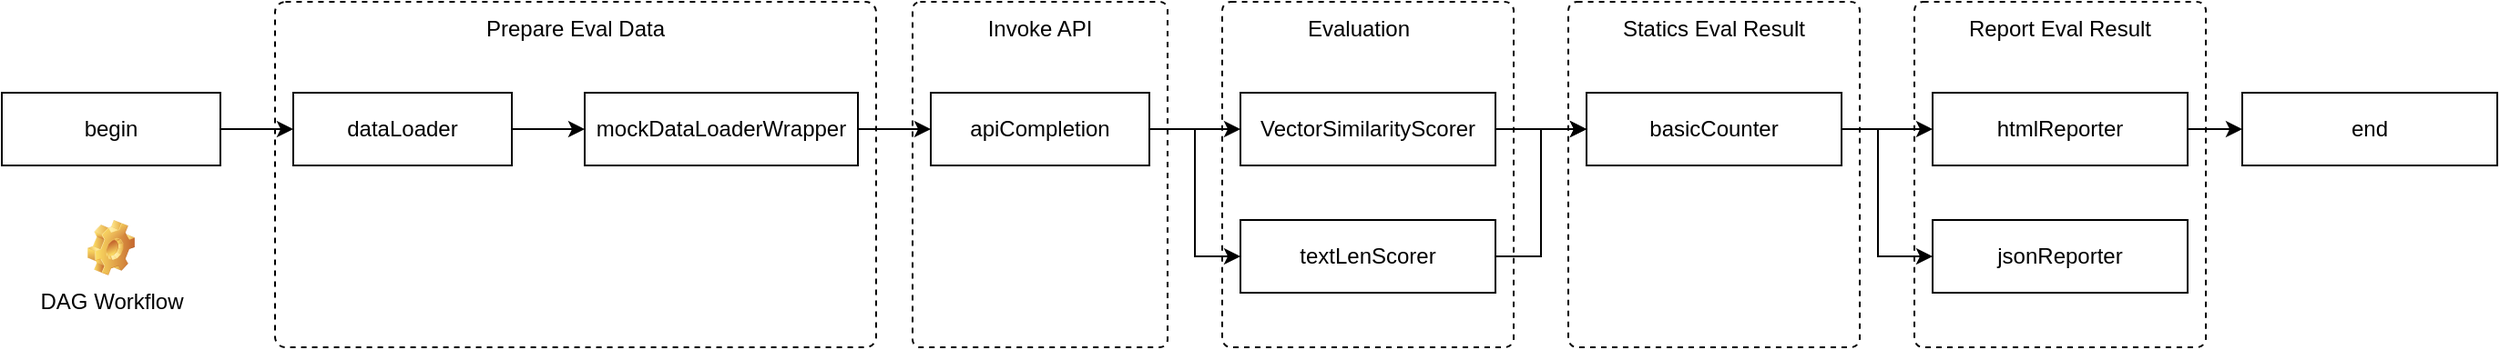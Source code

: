 <mxfile version="24.6.4" type="device">
  <diagram name="第 1 页" id="K_grcRUAoJ6J7aH7MlhZ">
    <mxGraphModel dx="1242" dy="779" grid="1" gridSize="10" guides="1" tooltips="1" connect="1" arrows="1" fold="1" page="1" pageScale="1" pageWidth="827" pageHeight="1169" background="none" math="0" shadow="0">
      <root>
        <mxCell id="0" />
        <mxCell id="1" parent="0" />
        <mxCell id="-gM-_WCECnzLIFOU0RRn-31" value="" style="rounded=1;whiteSpace=wrap;html=1;dashed=1;arcSize=3;" vertex="1" parent="1">
          <mxGeometry x="1080" y="150" width="160" height="190" as="geometry" />
        </mxCell>
        <mxCell id="-gM-_WCECnzLIFOU0RRn-29" value="" style="rounded=1;whiteSpace=wrap;html=1;dashed=1;arcSize=3;" vertex="1" parent="1">
          <mxGeometry x="890" y="150" width="160" height="190" as="geometry" />
        </mxCell>
        <mxCell id="-gM-_WCECnzLIFOU0RRn-27" value="" style="rounded=1;whiteSpace=wrap;html=1;dashed=1;arcSize=3;" vertex="1" parent="1">
          <mxGeometry x="700" y="150" width="160" height="190" as="geometry" />
        </mxCell>
        <mxCell id="-gM-_WCECnzLIFOU0RRn-25" value="" style="rounded=1;whiteSpace=wrap;html=1;dashed=1;arcSize=3;" vertex="1" parent="1">
          <mxGeometry x="530" y="150" width="140" height="190" as="geometry" />
        </mxCell>
        <mxCell id="-gM-_WCECnzLIFOU0RRn-23" value="" style="rounded=1;whiteSpace=wrap;html=1;dashed=1;arcSize=3;" vertex="1" parent="1">
          <mxGeometry x="180" y="150" width="330" height="190" as="geometry" />
        </mxCell>
        <mxCell id="-gM-_WCECnzLIFOU0RRn-3" value="" style="edgeStyle=orthogonalEdgeStyle;rounded=0;orthogonalLoop=1;jettySize=auto;html=1;" edge="1" parent="1" source="-gM-_WCECnzLIFOU0RRn-1" target="-gM-_WCECnzLIFOU0RRn-2">
          <mxGeometry relative="1" as="geometry" />
        </mxCell>
        <mxCell id="-gM-_WCECnzLIFOU0RRn-1" value="begin" style="rounded=0;whiteSpace=wrap;html=1;" vertex="1" parent="1">
          <mxGeometry x="30" y="200" width="120" height="40" as="geometry" />
        </mxCell>
        <mxCell id="-gM-_WCECnzLIFOU0RRn-5" value="" style="edgeStyle=orthogonalEdgeStyle;rounded=0;orthogonalLoop=1;jettySize=auto;html=1;" edge="1" parent="1" source="-gM-_WCECnzLIFOU0RRn-2" target="-gM-_WCECnzLIFOU0RRn-4">
          <mxGeometry relative="1" as="geometry" />
        </mxCell>
        <mxCell id="-gM-_WCECnzLIFOU0RRn-2" value="dataLoader" style="rounded=0;whiteSpace=wrap;html=1;" vertex="1" parent="1">
          <mxGeometry x="190" y="200" width="120" height="40" as="geometry" />
        </mxCell>
        <mxCell id="-gM-_WCECnzLIFOU0RRn-7" value="" style="edgeStyle=orthogonalEdgeStyle;rounded=0;orthogonalLoop=1;jettySize=auto;html=1;" edge="1" parent="1" source="-gM-_WCECnzLIFOU0RRn-4" target="-gM-_WCECnzLIFOU0RRn-6">
          <mxGeometry relative="1" as="geometry" />
        </mxCell>
        <mxCell id="-gM-_WCECnzLIFOU0RRn-4" value="mockDataLoaderWrapper" style="rounded=0;whiteSpace=wrap;html=1;" vertex="1" parent="1">
          <mxGeometry x="350" y="200" width="150" height="40" as="geometry" />
        </mxCell>
        <mxCell id="-gM-_WCECnzLIFOU0RRn-15" value="" style="edgeStyle=orthogonalEdgeStyle;rounded=0;orthogonalLoop=1;jettySize=auto;html=1;" edge="1" parent="1" source="-gM-_WCECnzLIFOU0RRn-6" target="-gM-_WCECnzLIFOU0RRn-8">
          <mxGeometry relative="1" as="geometry" />
        </mxCell>
        <mxCell id="-gM-_WCECnzLIFOU0RRn-16" style="edgeStyle=orthogonalEdgeStyle;rounded=0;orthogonalLoop=1;jettySize=auto;html=1;exitX=1;exitY=0.5;exitDx=0;exitDy=0;entryX=0;entryY=0.5;entryDx=0;entryDy=0;" edge="1" parent="1" source="-gM-_WCECnzLIFOU0RRn-6" target="-gM-_WCECnzLIFOU0RRn-11">
          <mxGeometry relative="1" as="geometry" />
        </mxCell>
        <mxCell id="-gM-_WCECnzLIFOU0RRn-6" value="apiCompletion" style="rounded=0;whiteSpace=wrap;html=1;" vertex="1" parent="1">
          <mxGeometry x="540" y="200" width="120" height="40" as="geometry" />
        </mxCell>
        <mxCell id="-gM-_WCECnzLIFOU0RRn-13" value="" style="edgeStyle=orthogonalEdgeStyle;rounded=0;orthogonalLoop=1;jettySize=auto;html=1;" edge="1" parent="1" source="-gM-_WCECnzLIFOU0RRn-8" target="-gM-_WCECnzLIFOU0RRn-12">
          <mxGeometry relative="1" as="geometry" />
        </mxCell>
        <mxCell id="-gM-_WCECnzLIFOU0RRn-8" value="VectorSimilarityScorer" style="rounded=0;whiteSpace=wrap;html=1;" vertex="1" parent="1">
          <mxGeometry x="710" y="200" width="140" height="40" as="geometry" />
        </mxCell>
        <mxCell id="-gM-_WCECnzLIFOU0RRn-34" style="edgeStyle=orthogonalEdgeStyle;rounded=0;orthogonalLoop=1;jettySize=auto;html=1;exitX=1;exitY=0.5;exitDx=0;exitDy=0;entryX=0;entryY=0.5;entryDx=0;entryDy=0;" edge="1" parent="1" source="-gM-_WCECnzLIFOU0RRn-11" target="-gM-_WCECnzLIFOU0RRn-12">
          <mxGeometry relative="1" as="geometry" />
        </mxCell>
        <mxCell id="-gM-_WCECnzLIFOU0RRn-11" value="textLenScorer" style="rounded=0;whiteSpace=wrap;html=1;" vertex="1" parent="1">
          <mxGeometry x="710" y="270" width="140" height="40" as="geometry" />
        </mxCell>
        <mxCell id="-gM-_WCECnzLIFOU0RRn-21" value="" style="edgeStyle=orthogonalEdgeStyle;rounded=0;orthogonalLoop=1;jettySize=auto;html=1;" edge="1" parent="1" source="-gM-_WCECnzLIFOU0RRn-12" target="-gM-_WCECnzLIFOU0RRn-17">
          <mxGeometry relative="1" as="geometry" />
        </mxCell>
        <mxCell id="-gM-_WCECnzLIFOU0RRn-22" style="edgeStyle=orthogonalEdgeStyle;rounded=0;orthogonalLoop=1;jettySize=auto;html=1;exitX=1;exitY=0.5;exitDx=0;exitDy=0;entryX=0;entryY=0.5;entryDx=0;entryDy=0;" edge="1" parent="1" source="-gM-_WCECnzLIFOU0RRn-12" target="-gM-_WCECnzLIFOU0RRn-18">
          <mxGeometry relative="1" as="geometry">
            <Array as="points">
              <mxPoint x="1060" y="220" />
              <mxPoint x="1060" y="290" />
            </Array>
          </mxGeometry>
        </mxCell>
        <mxCell id="-gM-_WCECnzLIFOU0RRn-12" value="basicCounter" style="rounded=0;whiteSpace=wrap;html=1;" vertex="1" parent="1">
          <mxGeometry x="900" y="200" width="140" height="40" as="geometry" />
        </mxCell>
        <mxCell id="-gM-_WCECnzLIFOU0RRn-20" value="" style="edgeStyle=orthogonalEdgeStyle;rounded=0;orthogonalLoop=1;jettySize=auto;html=1;" edge="1" parent="1" source="-gM-_WCECnzLIFOU0RRn-17" target="-gM-_WCECnzLIFOU0RRn-19">
          <mxGeometry relative="1" as="geometry" />
        </mxCell>
        <mxCell id="-gM-_WCECnzLIFOU0RRn-17" value="htmlReporter" style="rounded=0;whiteSpace=wrap;html=1;" vertex="1" parent="1">
          <mxGeometry x="1090" y="200" width="140" height="40" as="geometry" />
        </mxCell>
        <mxCell id="-gM-_WCECnzLIFOU0RRn-18" value="jsonReporter" style="rounded=0;whiteSpace=wrap;html=1;" vertex="1" parent="1">
          <mxGeometry x="1090" y="270" width="140" height="40" as="geometry" />
        </mxCell>
        <mxCell id="-gM-_WCECnzLIFOU0RRn-19" value="end" style="rounded=0;whiteSpace=wrap;html=1;" vertex="1" parent="1">
          <mxGeometry x="1260" y="200" width="140" height="40" as="geometry" />
        </mxCell>
        <mxCell id="-gM-_WCECnzLIFOU0RRn-24" value="Prepare Eval Data" style="text;html=1;align=center;verticalAlign=middle;whiteSpace=wrap;rounded=0;" vertex="1" parent="1">
          <mxGeometry x="290" y="150" width="110" height="30" as="geometry" />
        </mxCell>
        <mxCell id="-gM-_WCECnzLIFOU0RRn-26" value="Invoke API" style="text;html=1;align=center;verticalAlign=middle;whiteSpace=wrap;rounded=0;" vertex="1" parent="1">
          <mxGeometry x="545" y="150" width="110" height="30" as="geometry" />
        </mxCell>
        <mxCell id="-gM-_WCECnzLIFOU0RRn-28" value="Evaluation" style="text;html=1;align=center;verticalAlign=middle;whiteSpace=wrap;rounded=0;" vertex="1" parent="1">
          <mxGeometry x="720" y="150" width="110" height="30" as="geometry" />
        </mxCell>
        <mxCell id="-gM-_WCECnzLIFOU0RRn-30" value="Statics Eval Result" style="text;html=1;align=center;verticalAlign=middle;whiteSpace=wrap;rounded=0;" vertex="1" parent="1">
          <mxGeometry x="915" y="150" width="110" height="30" as="geometry" />
        </mxCell>
        <mxCell id="-gM-_WCECnzLIFOU0RRn-32" value="Report Eval Result" style="text;html=1;align=center;verticalAlign=middle;whiteSpace=wrap;rounded=0;" vertex="1" parent="1">
          <mxGeometry x="1105" y="150" width="110" height="30" as="geometry" />
        </mxCell>
        <mxCell id="-gM-_WCECnzLIFOU0RRn-35" value="DAG W&lt;span style=&quot;background-color: initial;&quot;&gt;orkflow&lt;/span&gt;" style="shape=image;html=1;verticalLabelPosition=bottom;verticalAlign=top;imageAspect=1;aspect=fixed;image=img/clipart/Gear_128x128.png" vertex="1" parent="1">
          <mxGeometry x="77" y="270" width="26" height="30.5" as="geometry" />
        </mxCell>
      </root>
    </mxGraphModel>
  </diagram>
</mxfile>
